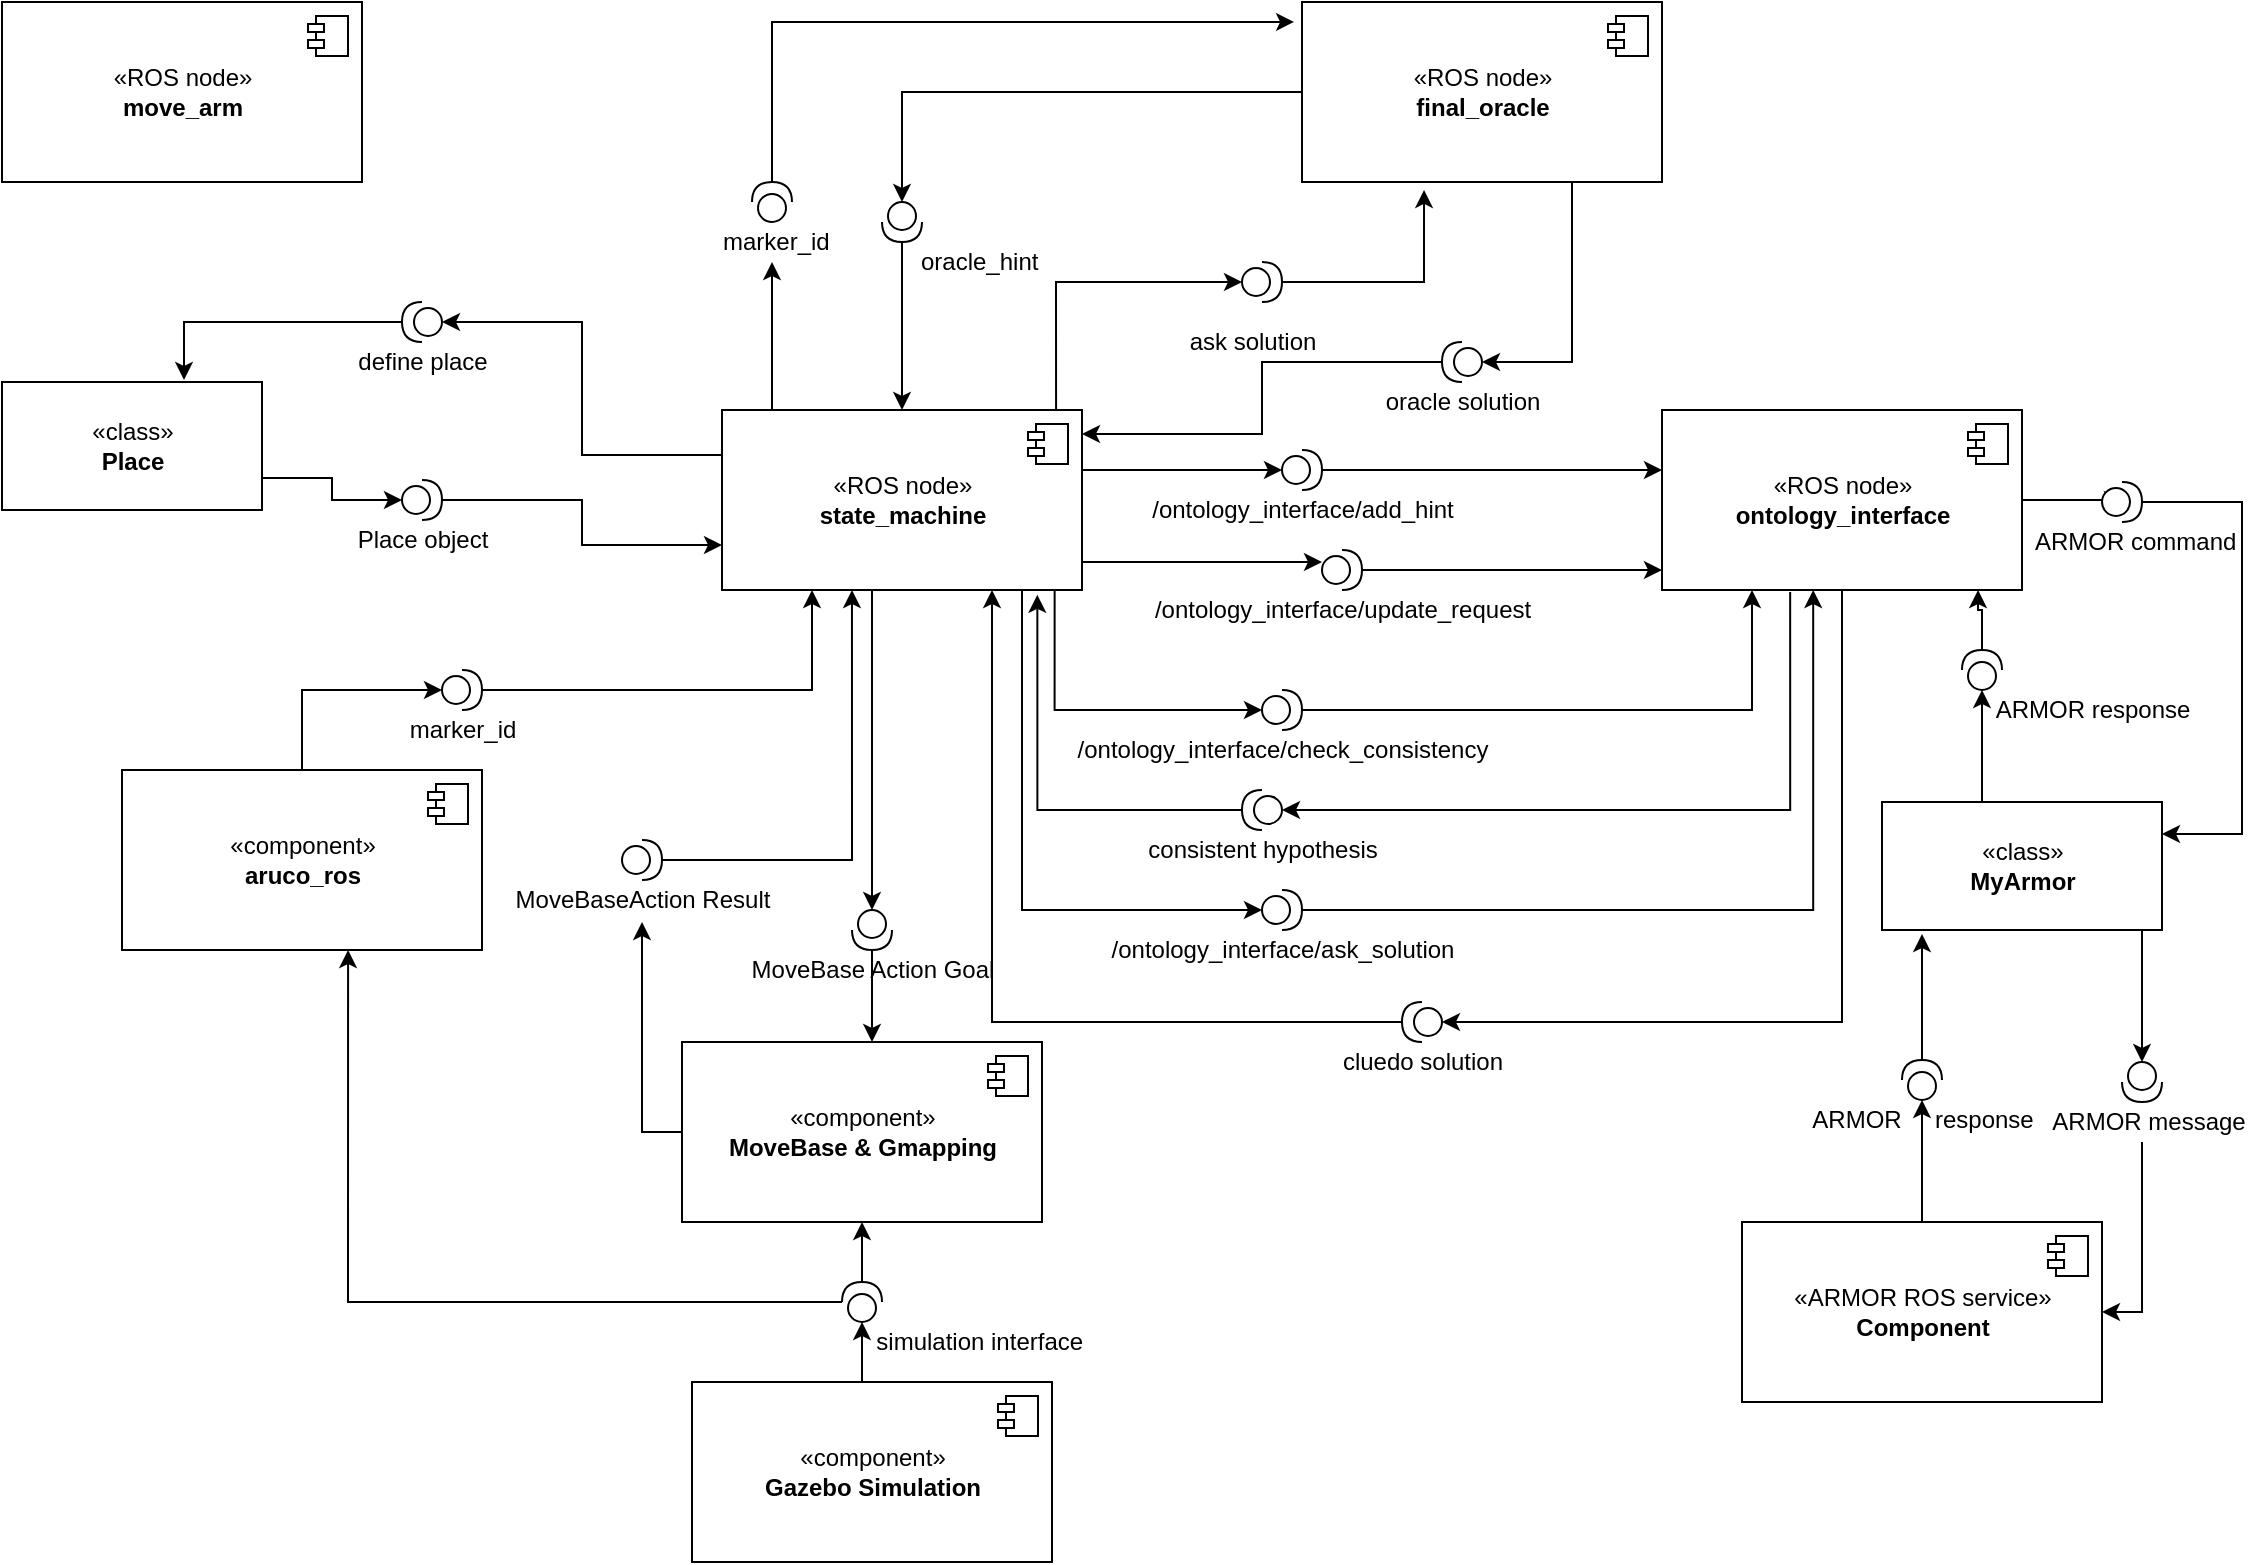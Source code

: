 <mxfile version="20.3.5" type="device"><diagram id="VGfwGg6tTQXAYLfSImbb" name="Pagina-1"><mxGraphModel dx="1038" dy="583" grid="1" gridSize="10" guides="1" tooltips="1" connect="1" arrows="1" fold="1" page="1" pageScale="1" pageWidth="1169" pageHeight="827" math="0" shadow="0"><root><mxCell id="0"/><mxCell id="1" parent="0"/><mxCell id="9MoIW71fLu8TZ1psTNOy-5" style="edgeStyle=orthogonalEdgeStyle;rounded=0;orthogonalLoop=1;jettySize=auto;html=1;exitX=1;exitY=0.25;exitDx=0;exitDy=0;" parent="1" source="9MoIW71fLu8TZ1psTNOy-1" edge="1"><mxGeometry relative="1" as="geometry"><mxPoint x="670" y="254" as="targetPoint"/><Array as="points"><mxPoint x="570" y="254"/></Array></mxGeometry></mxCell><mxCell id="9MoIW71fLu8TZ1psTNOy-10" style="edgeStyle=orthogonalEdgeStyle;rounded=0;orthogonalLoop=1;jettySize=auto;html=1;exitX=1;exitY=0.75;exitDx=0;exitDy=0;" parent="1" source="9MoIW71fLu8TZ1psTNOy-1" edge="1"><mxGeometry relative="1" as="geometry"><mxPoint x="690" y="300" as="targetPoint"/><Array as="points"><mxPoint x="570" y="300"/><mxPoint x="680" y="300"/></Array></mxGeometry></mxCell><mxCell id="9MoIW71fLu8TZ1psTNOy-13" style="edgeStyle=orthogonalEdgeStyle;rounded=0;orthogonalLoop=1;jettySize=auto;html=1;exitX=0.924;exitY=0.991;exitDx=0;exitDy=0;entryX=0;entryY=0.5;entryDx=0;entryDy=0;entryPerimeter=0;exitPerimeter=0;" parent="1" source="9MoIW71fLu8TZ1psTNOy-1" target="9MoIW71fLu8TZ1psTNOy-14" edge="1"><mxGeometry relative="1" as="geometry"><mxPoint x="630" y="404" as="targetPoint"/></mxGeometry></mxCell><mxCell id="lZzGKmSk2Y-xxEUPV721-22" style="edgeStyle=orthogonalEdgeStyle;rounded=0;orthogonalLoop=1;jettySize=auto;html=1;exitX=0.25;exitY=0;exitDx=0;exitDy=0;" parent="1" source="9MoIW71fLu8TZ1psTNOy-1" edge="1"><mxGeometry relative="1" as="geometry"><mxPoint x="415" y="150" as="targetPoint"/><Array as="points"><mxPoint x="415" y="224"/></Array></mxGeometry></mxCell><mxCell id="lZzGKmSk2Y-xxEUPV721-55" style="edgeStyle=orthogonalEdgeStyle;rounded=0;orthogonalLoop=1;jettySize=auto;html=1;exitX=0;exitY=0.25;exitDx=0;exitDy=0;entryX=0;entryY=0.5;entryDx=0;entryDy=0;entryPerimeter=0;" parent="1" source="9MoIW71fLu8TZ1psTNOy-1" target="lZzGKmSk2Y-xxEUPV721-54" edge="1"><mxGeometry relative="1" as="geometry"/></mxCell><mxCell id="lZzGKmSk2Y-xxEUPV721-63" style="edgeStyle=orthogonalEdgeStyle;rounded=0;orthogonalLoop=1;jettySize=auto;html=1;exitX=0.928;exitY=0;exitDx=0;exitDy=0;entryX=0;entryY=0.5;entryDx=0;entryDy=0;entryPerimeter=0;exitPerimeter=0;" parent="1" source="9MoIW71fLu8TZ1psTNOy-1" target="lZzGKmSk2Y-xxEUPV721-61" edge="1"><mxGeometry relative="1" as="geometry"/></mxCell><mxCell id="lZEiYKa3iCeqYjO1B5dB-3" style="edgeStyle=orthogonalEdgeStyle;rounded=0;orthogonalLoop=1;jettySize=auto;html=1;entryX=0;entryY=0.5;entryDx=0;entryDy=0;entryPerimeter=0;" parent="1" source="9MoIW71fLu8TZ1psTNOy-1" target="lZEiYKa3iCeqYjO1B5dB-2" edge="1"><mxGeometry relative="1" as="geometry"><Array as="points"><mxPoint x="465" y="360"/><mxPoint x="465" y="360"/></Array></mxGeometry></mxCell><mxCell id="pqqxWnFMpEF_zeiWQH6m-2" style="edgeStyle=orthogonalEdgeStyle;rounded=0;orthogonalLoop=1;jettySize=auto;html=1;exitX=0.75;exitY=1;exitDx=0;exitDy=0;entryX=0;entryY=0.5;entryDx=0;entryDy=0;entryPerimeter=0;" edge="1" parent="1" source="9MoIW71fLu8TZ1psTNOy-1" target="pqqxWnFMpEF_zeiWQH6m-1"><mxGeometry relative="1" as="geometry"><Array as="points"><mxPoint x="540" y="314"/><mxPoint x="540" y="474"/></Array></mxGeometry></mxCell><mxCell id="9MoIW71fLu8TZ1psTNOy-1" value="«ROS node»&lt;br&gt;&lt;b&gt;state_machine&lt;/b&gt;" style="html=1;dropTarget=0;" parent="1" vertex="1"><mxGeometry x="390" y="224" width="180" height="90" as="geometry"/></mxCell><mxCell id="9MoIW71fLu8TZ1psTNOy-2" value="" style="shape=module;jettyWidth=8;jettyHeight=4;" parent="9MoIW71fLu8TZ1psTNOy-1" vertex="1"><mxGeometry x="1" width="20" height="20" relative="1" as="geometry"><mxPoint x="-27" y="7" as="offset"/></mxGeometry></mxCell><mxCell id="lZzGKmSk2Y-xxEUPV721-29" style="edgeStyle=orthogonalEdgeStyle;rounded=0;orthogonalLoop=1;jettySize=auto;html=1;exitX=0.356;exitY=1.011;exitDx=0;exitDy=0;exitPerimeter=0;entryX=0;entryY=0.5;entryDx=0;entryDy=0;entryPerimeter=0;" parent="1" source="9MoIW71fLu8TZ1psTNOy-3" target="lZzGKmSk2Y-xxEUPV721-27" edge="1"><mxGeometry relative="1" as="geometry"><mxPoint x="710" y="424" as="targetPoint"/><Array as="points"><mxPoint x="924" y="424"/></Array></mxGeometry></mxCell><mxCell id="lZzGKmSk2Y-xxEUPV721-38" style="edgeStyle=orthogonalEdgeStyle;rounded=0;orthogonalLoop=1;jettySize=auto;html=1;exitX=1;exitY=0.5;exitDx=0;exitDy=0;entryX=0.5;entryY=0.45;entryDx=0;entryDy=0;entryPerimeter=0;" parent="1" source="9MoIW71fLu8TZ1psTNOy-3" target="lZzGKmSk2Y-xxEUPV721-37" edge="1"><mxGeometry relative="1" as="geometry"/></mxCell><mxCell id="pqqxWnFMpEF_zeiWQH6m-7" style="edgeStyle=orthogonalEdgeStyle;rounded=0;orthogonalLoop=1;jettySize=auto;html=1;entryX=0;entryY=0.5;entryDx=0;entryDy=0;entryPerimeter=0;exitX=0.5;exitY=1;exitDx=0;exitDy=0;" edge="1" parent="1" source="9MoIW71fLu8TZ1psTNOy-3" target="pqqxWnFMpEF_zeiWQH6m-5"><mxGeometry relative="1" as="geometry"/></mxCell><mxCell id="9MoIW71fLu8TZ1psTNOy-3" value="«ROS node»&lt;br&gt;&lt;b&gt;ontology_interface&lt;/b&gt;" style="html=1;dropTarget=0;" parent="1" vertex="1"><mxGeometry x="860" y="224" width="180" height="90" as="geometry"/></mxCell><mxCell id="9MoIW71fLu8TZ1psTNOy-4" value="" style="shape=module;jettyWidth=8;jettyHeight=4;" parent="9MoIW71fLu8TZ1psTNOy-3" vertex="1"><mxGeometry x="1" width="20" height="20" relative="1" as="geometry"><mxPoint x="-27" y="7" as="offset"/></mxGeometry></mxCell><mxCell id="9MoIW71fLu8TZ1psTNOy-7" style="edgeStyle=orthogonalEdgeStyle;rounded=0;orthogonalLoop=1;jettySize=auto;html=1;" parent="1" source="9MoIW71fLu8TZ1psTNOy-6" edge="1"><mxGeometry relative="1" as="geometry"><Array as="points"><mxPoint x="860" y="254"/></Array><mxPoint x="860" y="254" as="targetPoint"/></mxGeometry></mxCell><mxCell id="9MoIW71fLu8TZ1psTNOy-6" value="/ontology_interface/add_hint" style="shape=providedRequiredInterface;html=1;verticalLabelPosition=bottom;sketch=0;" parent="1" vertex="1"><mxGeometry x="670" y="244" width="20" height="20" as="geometry"/></mxCell><mxCell id="9MoIW71fLu8TZ1psTNOy-12" style="edgeStyle=orthogonalEdgeStyle;rounded=0;orthogonalLoop=1;jettySize=auto;html=1;exitX=1;exitY=0.5;exitDx=0;exitDy=0;exitPerimeter=0;" parent="1" source="9MoIW71fLu8TZ1psTNOy-11" target="9MoIW71fLu8TZ1psTNOy-3" edge="1"><mxGeometry relative="1" as="geometry"><Array as="points"><mxPoint x="820" y="304"/><mxPoint x="820" y="304"/></Array></mxGeometry></mxCell><mxCell id="9MoIW71fLu8TZ1psTNOy-11" value="/ontology_interface/update_request" style="shape=providedRequiredInterface;html=1;verticalLabelPosition=bottom;sketch=0;" parent="1" vertex="1"><mxGeometry x="690" y="294" width="20" height="20" as="geometry"/></mxCell><mxCell id="9MoIW71fLu8TZ1psTNOy-15" style="edgeStyle=orthogonalEdgeStyle;rounded=0;orthogonalLoop=1;jettySize=auto;html=1;exitX=1;exitY=0.5;exitDx=0;exitDy=0;exitPerimeter=0;entryX=0.25;entryY=1;entryDx=0;entryDy=0;" parent="1" source="9MoIW71fLu8TZ1psTNOy-14" target="9MoIW71fLu8TZ1psTNOy-3" edge="1"><mxGeometry relative="1" as="geometry"/></mxCell><mxCell id="9MoIW71fLu8TZ1psTNOy-14" value="/ontology_interface/check_consistency" style="shape=providedRequiredInterface;html=1;verticalLabelPosition=bottom;sketch=0;" parent="1" vertex="1"><mxGeometry x="660" y="364" width="20" height="20" as="geometry"/></mxCell><mxCell id="lZEiYKa3iCeqYjO1B5dB-1" style="edgeStyle=orthogonalEdgeStyle;rounded=0;orthogonalLoop=1;jettySize=auto;html=1;" parent="1" source="9MoIW71fLu8TZ1psTNOy-16" edge="1"><mxGeometry relative="1" as="geometry"><mxPoint x="350" y="480" as="targetPoint"/></mxGeometry></mxCell><mxCell id="9MoIW71fLu8TZ1psTNOy-16" value="«component»&lt;br&gt;&lt;b&gt;MoveBase &amp;amp; Gmapping&lt;/b&gt;" style="html=1;dropTarget=0;" parent="1" vertex="1"><mxGeometry x="370" y="540" width="180" height="90" as="geometry"/></mxCell><mxCell id="9MoIW71fLu8TZ1psTNOy-17" value="" style="shape=module;jettyWidth=8;jettyHeight=4;" parent="9MoIW71fLu8TZ1psTNOy-16" vertex="1"><mxGeometry x="1" width="20" height="20" relative="1" as="geometry"><mxPoint x="-27" y="7" as="offset"/></mxGeometry></mxCell><mxCell id="9MoIW71fLu8TZ1psTNOy-20" style="edgeStyle=orthogonalEdgeStyle;rounded=0;orthogonalLoop=1;jettySize=auto;html=1;exitX=1;exitY=0.5;exitDx=0;exitDy=0;exitPerimeter=0;entryX=0.361;entryY=1;entryDx=0;entryDy=0;entryPerimeter=0;" parent="1" source="9MoIW71fLu8TZ1psTNOy-21" target="9MoIW71fLu8TZ1psTNOy-1" edge="1"><mxGeometry relative="1" as="geometry"><mxPoint x="490" y="424" as="sourcePoint"/></mxGeometry></mxCell><mxCell id="9MoIW71fLu8TZ1psTNOy-21" value="MoveBaseAction Result" style="shape=providedRequiredInterface;html=1;verticalLabelPosition=bottom;sketch=0;direction=east;" parent="1" vertex="1"><mxGeometry x="340" y="439" width="20" height="20" as="geometry"/></mxCell><mxCell id="lZzGKmSk2Y-xxEUPV721-3" value="«ROS node»&lt;br&gt;&lt;b&gt;move_arm&lt;/b&gt;" style="html=1;dropTarget=0;" parent="1" vertex="1"><mxGeometry x="30" y="20" width="180" height="90" as="geometry"/></mxCell><mxCell id="lZzGKmSk2Y-xxEUPV721-4" value="" style="shape=module;jettyWidth=8;jettyHeight=4;" parent="lZzGKmSk2Y-xxEUPV721-3" vertex="1"><mxGeometry x="1" width="20" height="20" relative="1" as="geometry"><mxPoint x="-27" y="7" as="offset"/></mxGeometry></mxCell><mxCell id="lZzGKmSk2Y-xxEUPV721-8" style="edgeStyle=orthogonalEdgeStyle;rounded=0;orthogonalLoop=1;jettySize=auto;html=1;entryX=0;entryY=0.5;entryDx=0;entryDy=0;entryPerimeter=0;" parent="1" source="lZzGKmSk2Y-xxEUPV721-5" target="lZzGKmSk2Y-xxEUPV721-7" edge="1"><mxGeometry relative="1" as="geometry"><mxPoint x="180" y="374" as="targetPoint"/></mxGeometry></mxCell><mxCell id="lZzGKmSk2Y-xxEUPV721-5" value="«component»&lt;br&gt;&lt;b&gt;aruco_ros&lt;/b&gt;" style="html=1;dropTarget=0;" parent="1" vertex="1"><mxGeometry x="90" y="404" width="180" height="90" as="geometry"/></mxCell><mxCell id="lZzGKmSk2Y-xxEUPV721-6" value="" style="shape=module;jettyWidth=8;jettyHeight=4;" parent="lZzGKmSk2Y-xxEUPV721-5" vertex="1"><mxGeometry x="1" width="20" height="20" relative="1" as="geometry"><mxPoint x="-27" y="7" as="offset"/></mxGeometry></mxCell><mxCell id="lZzGKmSk2Y-xxEUPV721-9" style="edgeStyle=orthogonalEdgeStyle;rounded=0;orthogonalLoop=1;jettySize=auto;html=1;entryX=0.25;entryY=1;entryDx=0;entryDy=0;" parent="1" source="lZzGKmSk2Y-xxEUPV721-7" target="9MoIW71fLu8TZ1psTNOy-1" edge="1"><mxGeometry relative="1" as="geometry"/></mxCell><mxCell id="lZzGKmSk2Y-xxEUPV721-7" value="marker_id" style="shape=providedRequiredInterface;html=1;verticalLabelPosition=bottom;sketch=0;" parent="1" vertex="1"><mxGeometry x="250" y="354" width="20" height="20" as="geometry"/></mxCell><mxCell id="lZzGKmSk2Y-xxEUPV721-70" style="edgeStyle=orthogonalEdgeStyle;rounded=0;orthogonalLoop=1;jettySize=auto;html=1;exitX=0.5;exitY=0;exitDx=0;exitDy=0;entryX=0;entryY=0.5;entryDx=0;entryDy=0;entryPerimeter=0;" parent="1" source="lZzGKmSk2Y-xxEUPV721-10" target="lZzGKmSk2Y-xxEUPV721-69" edge="1"><mxGeometry relative="1" as="geometry"/></mxCell><mxCell id="lZzGKmSk2Y-xxEUPV721-10" value="«component»&lt;br&gt;&lt;b&gt;Gazebo Simulation&lt;/b&gt;" style="html=1;dropTarget=0;" parent="1" vertex="1"><mxGeometry x="375" y="710" width="180" height="90" as="geometry"/></mxCell><mxCell id="lZzGKmSk2Y-xxEUPV721-11" value="" style="shape=module;jettyWidth=8;jettyHeight=4;" parent="lZzGKmSk2Y-xxEUPV721-10" vertex="1"><mxGeometry x="1" width="20" height="20" relative="1" as="geometry"><mxPoint x="-27" y="7" as="offset"/></mxGeometry></mxCell><mxCell id="lZzGKmSk2Y-xxEUPV721-15" style="edgeStyle=orthogonalEdgeStyle;rounded=0;orthogonalLoop=1;jettySize=auto;html=1;entryX=0;entryY=0.5;entryDx=0;entryDy=0;entryPerimeter=0;" parent="1" source="lZzGKmSk2Y-xxEUPV721-12" target="lZzGKmSk2Y-xxEUPV721-14" edge="1"><mxGeometry relative="1" as="geometry"/></mxCell><mxCell id="lZzGKmSk2Y-xxEUPV721-66" style="edgeStyle=orthogonalEdgeStyle;rounded=0;orthogonalLoop=1;jettySize=auto;html=1;exitX=0.75;exitY=1;exitDx=0;exitDy=0;entryX=0;entryY=0.5;entryDx=0;entryDy=0;entryPerimeter=0;" parent="1" source="lZzGKmSk2Y-xxEUPV721-12" target="lZzGKmSk2Y-xxEUPV721-65" edge="1"><mxGeometry relative="1" as="geometry"/></mxCell><mxCell id="lZzGKmSk2Y-xxEUPV721-12" value="«ROS node»&lt;br&gt;&lt;b&gt;final_oracle&lt;/b&gt;" style="html=1;dropTarget=0;" parent="1" vertex="1"><mxGeometry x="680" y="20" width="180" height="90" as="geometry"/></mxCell><mxCell id="lZzGKmSk2Y-xxEUPV721-13" value="" style="shape=module;jettyWidth=8;jettyHeight=4;" parent="lZzGKmSk2Y-xxEUPV721-12" vertex="1"><mxGeometry x="1" width="20" height="20" relative="1" as="geometry"><mxPoint x="-27" y="7" as="offset"/></mxGeometry></mxCell><mxCell id="lZzGKmSk2Y-xxEUPV721-16" style="edgeStyle=orthogonalEdgeStyle;rounded=0;orthogonalLoop=1;jettySize=auto;html=1;exitX=1;exitY=0.5;exitDx=0;exitDy=0;exitPerimeter=0;entryX=0.5;entryY=0;entryDx=0;entryDy=0;" parent="1" source="lZzGKmSk2Y-xxEUPV721-14" target="9MoIW71fLu8TZ1psTNOy-1" edge="1"><mxGeometry relative="1" as="geometry"><mxPoint x="550" y="220" as="targetPoint"/><Array as="points"><mxPoint x="480" y="160"/><mxPoint x="480" y="160"/></Array></mxGeometry></mxCell><mxCell id="lZzGKmSk2Y-xxEUPV721-14" value="&amp;nbsp; &amp;nbsp; &amp;nbsp; &amp;nbsp; &amp;nbsp; &amp;nbsp; &amp;nbsp; &amp;nbsp; &amp;nbsp; &amp;nbsp; &amp;nbsp; &amp;nbsp;oracle_hint" style="shape=providedRequiredInterface;html=1;verticalLabelPosition=bottom;sketch=0;direction=south;" parent="1" vertex="1"><mxGeometry x="470" y="120" width="20" height="20" as="geometry"/></mxCell><mxCell id="lZzGKmSk2Y-xxEUPV721-21" style="edgeStyle=orthogonalEdgeStyle;rounded=0;orthogonalLoop=1;jettySize=auto;html=1;entryX=-0.022;entryY=0.111;entryDx=0;entryDy=0;entryPerimeter=0;" parent="1" source="lZzGKmSk2Y-xxEUPV721-20" target="lZzGKmSk2Y-xxEUPV721-12" edge="1"><mxGeometry relative="1" as="geometry"><mxPoint x="415" y="50" as="targetPoint"/><Array as="points"><mxPoint x="415" y="30"/></Array></mxGeometry></mxCell><mxCell id="lZzGKmSk2Y-xxEUPV721-20" value="&amp;nbsp;marker_id" style="shape=providedRequiredInterface;html=1;verticalLabelPosition=bottom;sketch=0;direction=north;" parent="1" vertex="1"><mxGeometry x="405" y="110" width="20" height="20" as="geometry"/></mxCell><mxCell id="lZzGKmSk2Y-xxEUPV721-28" style="edgeStyle=orthogonalEdgeStyle;rounded=0;orthogonalLoop=1;jettySize=auto;html=1;entryX=0.876;entryY=1.027;entryDx=0;entryDy=0;entryPerimeter=0;" parent="1" source="lZzGKmSk2Y-xxEUPV721-27" target="9MoIW71fLu8TZ1psTNOy-1" edge="1"><mxGeometry relative="1" as="geometry"/></mxCell><mxCell id="lZzGKmSk2Y-xxEUPV721-27" value="consistent hypothesis" style="shape=providedRequiredInterface;html=1;verticalLabelPosition=bottom;sketch=0;direction=west;" parent="1" vertex="1"><mxGeometry x="650" y="414" width="20" height="20" as="geometry"/></mxCell><mxCell id="lZzGKmSk2Y-xxEUPV721-41" style="edgeStyle=orthogonalEdgeStyle;rounded=0;orthogonalLoop=1;jettySize=auto;html=1;exitX=0.25;exitY=0;exitDx=0;exitDy=0;entryX=0;entryY=0.5;entryDx=0;entryDy=0;entryPerimeter=0;" parent="1" source="lZzGKmSk2Y-xxEUPV721-31" target="lZzGKmSk2Y-xxEUPV721-40" edge="1"><mxGeometry relative="1" as="geometry"><Array as="points"><mxPoint x="1020" y="420"/></Array></mxGeometry></mxCell><mxCell id="lZzGKmSk2Y-xxEUPV721-46" style="edgeStyle=orthogonalEdgeStyle;rounded=0;orthogonalLoop=1;jettySize=auto;html=1;exitX=0.75;exitY=1;exitDx=0;exitDy=0;entryX=0;entryY=0.5;entryDx=0;entryDy=0;entryPerimeter=0;" parent="1" source="lZzGKmSk2Y-xxEUPV721-31" target="lZzGKmSk2Y-xxEUPV721-45" edge="1"><mxGeometry relative="1" as="geometry"><Array as="points"><mxPoint x="1100" y="484"/></Array></mxGeometry></mxCell><mxCell id="lZzGKmSk2Y-xxEUPV721-31" value="«class»&lt;br&gt;&lt;b&gt;MyArmor&lt;/b&gt;" style="html=1;" parent="1" vertex="1"><mxGeometry x="970" y="420" width="140" height="64" as="geometry"/></mxCell><mxCell id="lZzGKmSk2Y-xxEUPV721-39" style="edgeStyle=orthogonalEdgeStyle;rounded=0;orthogonalLoop=1;jettySize=auto;html=1;entryX=1;entryY=0.25;entryDx=0;entryDy=0;" parent="1" source="lZzGKmSk2Y-xxEUPV721-37" target="lZzGKmSk2Y-xxEUPV721-31" edge="1"><mxGeometry relative="1" as="geometry"><Array as="points"><mxPoint x="1150" y="270"/><mxPoint x="1150" y="436"/></Array></mxGeometry></mxCell><mxCell id="lZzGKmSk2Y-xxEUPV721-37" value="&amp;nbsp; &amp;nbsp; ARMOR command" style="shape=providedRequiredInterface;html=1;verticalLabelPosition=bottom;sketch=0;" parent="1" vertex="1"><mxGeometry x="1080" y="260" width="20" height="20" as="geometry"/></mxCell><mxCell id="lZzGKmSk2Y-xxEUPV721-42" style="edgeStyle=orthogonalEdgeStyle;rounded=0;orthogonalLoop=1;jettySize=auto;html=1;entryX=0.878;entryY=1;entryDx=0;entryDy=0;entryPerimeter=0;" parent="1" source="lZzGKmSk2Y-xxEUPV721-40" target="9MoIW71fLu8TZ1psTNOy-3" edge="1"><mxGeometry relative="1" as="geometry"/></mxCell><mxCell id="lZzGKmSk2Y-xxEUPV721-40" value="&amp;nbsp; &amp;nbsp; &amp;nbsp; &amp;nbsp; &amp;nbsp; &amp;nbsp; &amp;nbsp; &amp;nbsp; &amp;nbsp; &amp;nbsp; &amp;nbsp; &amp;nbsp; &amp;nbsp; &amp;nbsp; &amp;nbsp; &amp;nbsp; &amp;nbsp;ARMOR response" style="shape=providedRequiredInterface;html=1;verticalLabelPosition=bottom;sketch=0;direction=north;" parent="1" vertex="1"><mxGeometry x="1010" y="344" width="20" height="20" as="geometry"/></mxCell><mxCell id="lZzGKmSk2Y-xxEUPV721-50" style="edgeStyle=orthogonalEdgeStyle;rounded=0;orthogonalLoop=1;jettySize=auto;html=1;exitX=0.5;exitY=0;exitDx=0;exitDy=0;entryX=0;entryY=0.5;entryDx=0;entryDy=0;entryPerimeter=0;" parent="1" source="lZzGKmSk2Y-xxEUPV721-43" target="lZzGKmSk2Y-xxEUPV721-48" edge="1"><mxGeometry relative="1" as="geometry"/></mxCell><mxCell id="lZzGKmSk2Y-xxEUPV721-43" value="«ARMOR ROS service»&lt;br&gt;&lt;b&gt;Component&lt;/b&gt;" style="html=1;dropTarget=0;" parent="1" vertex="1"><mxGeometry x="900" y="630" width="180" height="90" as="geometry"/></mxCell><mxCell id="lZzGKmSk2Y-xxEUPV721-44" value="" style="shape=module;jettyWidth=8;jettyHeight=4;" parent="lZzGKmSk2Y-xxEUPV721-43" vertex="1"><mxGeometry x="1" width="20" height="20" relative="1" as="geometry"><mxPoint x="-27" y="7" as="offset"/></mxGeometry></mxCell><mxCell id="lZzGKmSk2Y-xxEUPV721-47" style="edgeStyle=orthogonalEdgeStyle;rounded=0;orthogonalLoop=1;jettySize=auto;html=1;entryX=1;entryY=0.5;entryDx=0;entryDy=0;" parent="1" target="lZzGKmSk2Y-xxEUPV721-43" edge="1"><mxGeometry relative="1" as="geometry"><Array as="points"><mxPoint x="1100" y="675"/></Array><mxPoint x="1100" y="590" as="sourcePoint"/></mxGeometry></mxCell><mxCell id="lZzGKmSk2Y-xxEUPV721-45" value="&amp;nbsp; ARMOR message" style="shape=providedRequiredInterface;html=1;verticalLabelPosition=bottom;sketch=0;direction=south;" parent="1" vertex="1"><mxGeometry x="1090" y="550" width="20" height="20" as="geometry"/></mxCell><mxCell id="lZzGKmSk2Y-xxEUPV721-49" style="edgeStyle=orthogonalEdgeStyle;rounded=0;orthogonalLoop=1;jettySize=auto;html=1;" parent="1" source="lZzGKmSk2Y-xxEUPV721-48" edge="1"><mxGeometry relative="1" as="geometry"><mxPoint x="990" y="486" as="targetPoint"/><Array as="points"><mxPoint x="990" y="486"/></Array></mxGeometry></mxCell><mxCell id="lZzGKmSk2Y-xxEUPV721-48" value="ARMOR&amp;nbsp; &amp;nbsp; &amp;nbsp;response" style="shape=providedRequiredInterface;html=1;verticalLabelPosition=bottom;sketch=0;direction=north;" parent="1" vertex="1"><mxGeometry x="980" y="549" width="20" height="20" as="geometry"/></mxCell><mxCell id="lZzGKmSk2Y-xxEUPV721-59" style="edgeStyle=orthogonalEdgeStyle;rounded=0;orthogonalLoop=1;jettySize=auto;html=1;exitX=1;exitY=0.75;exitDx=0;exitDy=0;entryX=0;entryY=0.5;entryDx=0;entryDy=0;entryPerimeter=0;" parent="1" source="lZzGKmSk2Y-xxEUPV721-53" target="lZzGKmSk2Y-xxEUPV721-58" edge="1"><mxGeometry relative="1" as="geometry"><Array as="points"><mxPoint x="195" y="258"/><mxPoint x="195" y="269"/></Array></mxGeometry></mxCell><mxCell id="lZzGKmSk2Y-xxEUPV721-53" value="«class»&lt;br&gt;&lt;b&gt;Place&lt;/b&gt;" style="html=1;" parent="1" vertex="1"><mxGeometry x="30" y="210" width="130" height="64" as="geometry"/></mxCell><mxCell id="lZzGKmSk2Y-xxEUPV721-56" style="edgeStyle=orthogonalEdgeStyle;rounded=0;orthogonalLoop=1;jettySize=auto;html=1;exitX=1;exitY=0.5;exitDx=0;exitDy=0;exitPerimeter=0;entryX=0.7;entryY=-0.016;entryDx=0;entryDy=0;entryPerimeter=0;" parent="1" source="lZzGKmSk2Y-xxEUPV721-54" target="lZzGKmSk2Y-xxEUPV721-53" edge="1"><mxGeometry relative="1" as="geometry"/></mxCell><mxCell id="lZzGKmSk2Y-xxEUPV721-54" value="define place" style="shape=providedRequiredInterface;html=1;verticalLabelPosition=bottom;sketch=0;direction=west;" parent="1" vertex="1"><mxGeometry x="230" y="170" width="20" height="20" as="geometry"/></mxCell><mxCell id="lZzGKmSk2Y-xxEUPV721-60" style="edgeStyle=orthogonalEdgeStyle;rounded=0;orthogonalLoop=1;jettySize=auto;html=1;exitX=1;exitY=0.5;exitDx=0;exitDy=0;exitPerimeter=0;entryX=0;entryY=0.75;entryDx=0;entryDy=0;" parent="1" source="lZzGKmSk2Y-xxEUPV721-58" target="9MoIW71fLu8TZ1psTNOy-1" edge="1"><mxGeometry relative="1" as="geometry"/></mxCell><mxCell id="lZzGKmSk2Y-xxEUPV721-58" value="Place object" style="shape=providedRequiredInterface;html=1;verticalLabelPosition=bottom;sketch=0;" parent="1" vertex="1"><mxGeometry x="230" y="259" width="20" height="20" as="geometry"/></mxCell><mxCell id="lZzGKmSk2Y-xxEUPV721-62" style="edgeStyle=orthogonalEdgeStyle;rounded=0;orthogonalLoop=1;jettySize=auto;html=1;entryX=0.339;entryY=1.044;entryDx=0;entryDy=0;entryPerimeter=0;" parent="1" source="lZzGKmSk2Y-xxEUPV721-61" target="lZzGKmSk2Y-xxEUPV721-12" edge="1"><mxGeometry relative="1" as="geometry"/></mxCell><mxCell id="lZzGKmSk2Y-xxEUPV721-61" value="" style="shape=providedRequiredInterface;html=1;verticalLabelPosition=bottom;sketch=0;" parent="1" vertex="1"><mxGeometry x="650" y="150" width="20" height="20" as="geometry"/></mxCell><mxCell id="lZzGKmSk2Y-xxEUPV721-64" value="&amp;nbsp; &amp;nbsp; &amp;nbsp; &amp;nbsp; &amp;nbsp; &amp;nbsp; &amp;nbsp; &amp;nbsp; &amp;nbsp; &amp;nbsp; &amp;nbsp;ask solution" style="text;html=1;resizable=0;autosize=1;align=center;verticalAlign=middle;points=[];fillColor=none;strokeColor=none;rounded=0;" parent="1" vertex="1"><mxGeometry x="540" y="175" width="160" height="30" as="geometry"/></mxCell><mxCell id="lZzGKmSk2Y-xxEUPV721-68" style="edgeStyle=orthogonalEdgeStyle;rounded=0;orthogonalLoop=1;jettySize=auto;html=1;entryX=1;entryY=0.133;entryDx=0;entryDy=0;entryPerimeter=0;" parent="1" source="lZzGKmSk2Y-xxEUPV721-65" target="9MoIW71fLu8TZ1psTNOy-1" edge="1"><mxGeometry relative="1" as="geometry"/></mxCell><mxCell id="lZzGKmSk2Y-xxEUPV721-65" value="oracle solution" style="shape=providedRequiredInterface;html=1;verticalLabelPosition=bottom;sketch=0;rotation=0;direction=west;" parent="1" vertex="1"><mxGeometry x="750" y="190" width="20" height="20" as="geometry"/></mxCell><mxCell id="lZzGKmSk2Y-xxEUPV721-71" style="edgeStyle=orthogonalEdgeStyle;rounded=0;orthogonalLoop=1;jettySize=auto;html=1;exitX=1;exitY=0.5;exitDx=0;exitDy=0;exitPerimeter=0;entryX=0.5;entryY=1;entryDx=0;entryDy=0;" parent="1" source="lZzGKmSk2Y-xxEUPV721-69" target="9MoIW71fLu8TZ1psTNOy-16" edge="1"><mxGeometry relative="1" as="geometry"/></mxCell><mxCell id="lZzGKmSk2Y-xxEUPV721-72" style="edgeStyle=orthogonalEdgeStyle;rounded=0;orthogonalLoop=1;jettySize=auto;html=1;entryX=0.628;entryY=1;entryDx=0;entryDy=0;entryPerimeter=0;" parent="1" source="lZzGKmSk2Y-xxEUPV721-69" target="lZzGKmSk2Y-xxEUPV721-5" edge="1"><mxGeometry relative="1" as="geometry"/></mxCell><mxCell id="lZzGKmSk2Y-xxEUPV721-69" value="&amp;nbsp; &amp;nbsp; &amp;nbsp; &amp;nbsp; &amp;nbsp; &amp;nbsp; &amp;nbsp; &amp;nbsp; &amp;nbsp; &amp;nbsp; &amp;nbsp; &amp;nbsp; &amp;nbsp; &amp;nbsp; &amp;nbsp; &amp;nbsp; &amp;nbsp; &amp;nbsp;simulation interface" style="shape=providedRequiredInterface;html=1;verticalLabelPosition=bottom;sketch=0;direction=north;" parent="1" vertex="1"><mxGeometry x="450" y="660" width="20" height="20" as="geometry"/></mxCell><mxCell id="lZEiYKa3iCeqYjO1B5dB-4" style="edgeStyle=orthogonalEdgeStyle;rounded=0;orthogonalLoop=1;jettySize=auto;html=1;" parent="1" source="lZEiYKa3iCeqYjO1B5dB-2" edge="1"><mxGeometry relative="1" as="geometry"><mxPoint x="465" y="540" as="targetPoint"/><Array as="points"><mxPoint x="465" y="540"/></Array></mxGeometry></mxCell><mxCell id="lZEiYKa3iCeqYjO1B5dB-2" value="MoveBase Action Goal" style="shape=providedRequiredInterface;html=1;verticalLabelPosition=bottom;sketch=0;direction=south;" parent="1" vertex="1"><mxGeometry x="455" y="474" width="20" height="20" as="geometry"/></mxCell><mxCell id="pqqxWnFMpEF_zeiWQH6m-4" value="" style="edgeStyle=orthogonalEdgeStyle;rounded=0;orthogonalLoop=1;jettySize=auto;html=1;entryX=0.42;entryY=1;entryDx=0;entryDy=0;entryPerimeter=0;" edge="1" parent="1" source="pqqxWnFMpEF_zeiWQH6m-1" target="9MoIW71fLu8TZ1psTNOy-3"><mxGeometry relative="1" as="geometry"><mxPoint x="760" y="474" as="targetPoint"/></mxGeometry></mxCell><mxCell id="pqqxWnFMpEF_zeiWQH6m-1" value="/ontology_interface/ask_solution" style="shape=providedRequiredInterface;html=1;verticalLabelPosition=bottom;sketch=0;" vertex="1" parent="1"><mxGeometry x="660" y="464" width="20" height="20" as="geometry"/></mxCell><mxCell id="pqqxWnFMpEF_zeiWQH6m-6" style="edgeStyle=orthogonalEdgeStyle;rounded=0;orthogonalLoop=1;jettySize=auto;html=1;exitX=1;exitY=0.5;exitDx=0;exitDy=0;exitPerimeter=0;entryX=0.75;entryY=1;entryDx=0;entryDy=0;" edge="1" parent="1" source="pqqxWnFMpEF_zeiWQH6m-5" target="9MoIW71fLu8TZ1psTNOy-1"><mxGeometry relative="1" as="geometry"/></mxCell><mxCell id="pqqxWnFMpEF_zeiWQH6m-5" value="cluedo solution" style="shape=providedRequiredInterface;html=1;verticalLabelPosition=bottom;sketch=0;direction=west;" vertex="1" parent="1"><mxGeometry x="730" y="520" width="20" height="20" as="geometry"/></mxCell></root></mxGraphModel></diagram></mxfile>